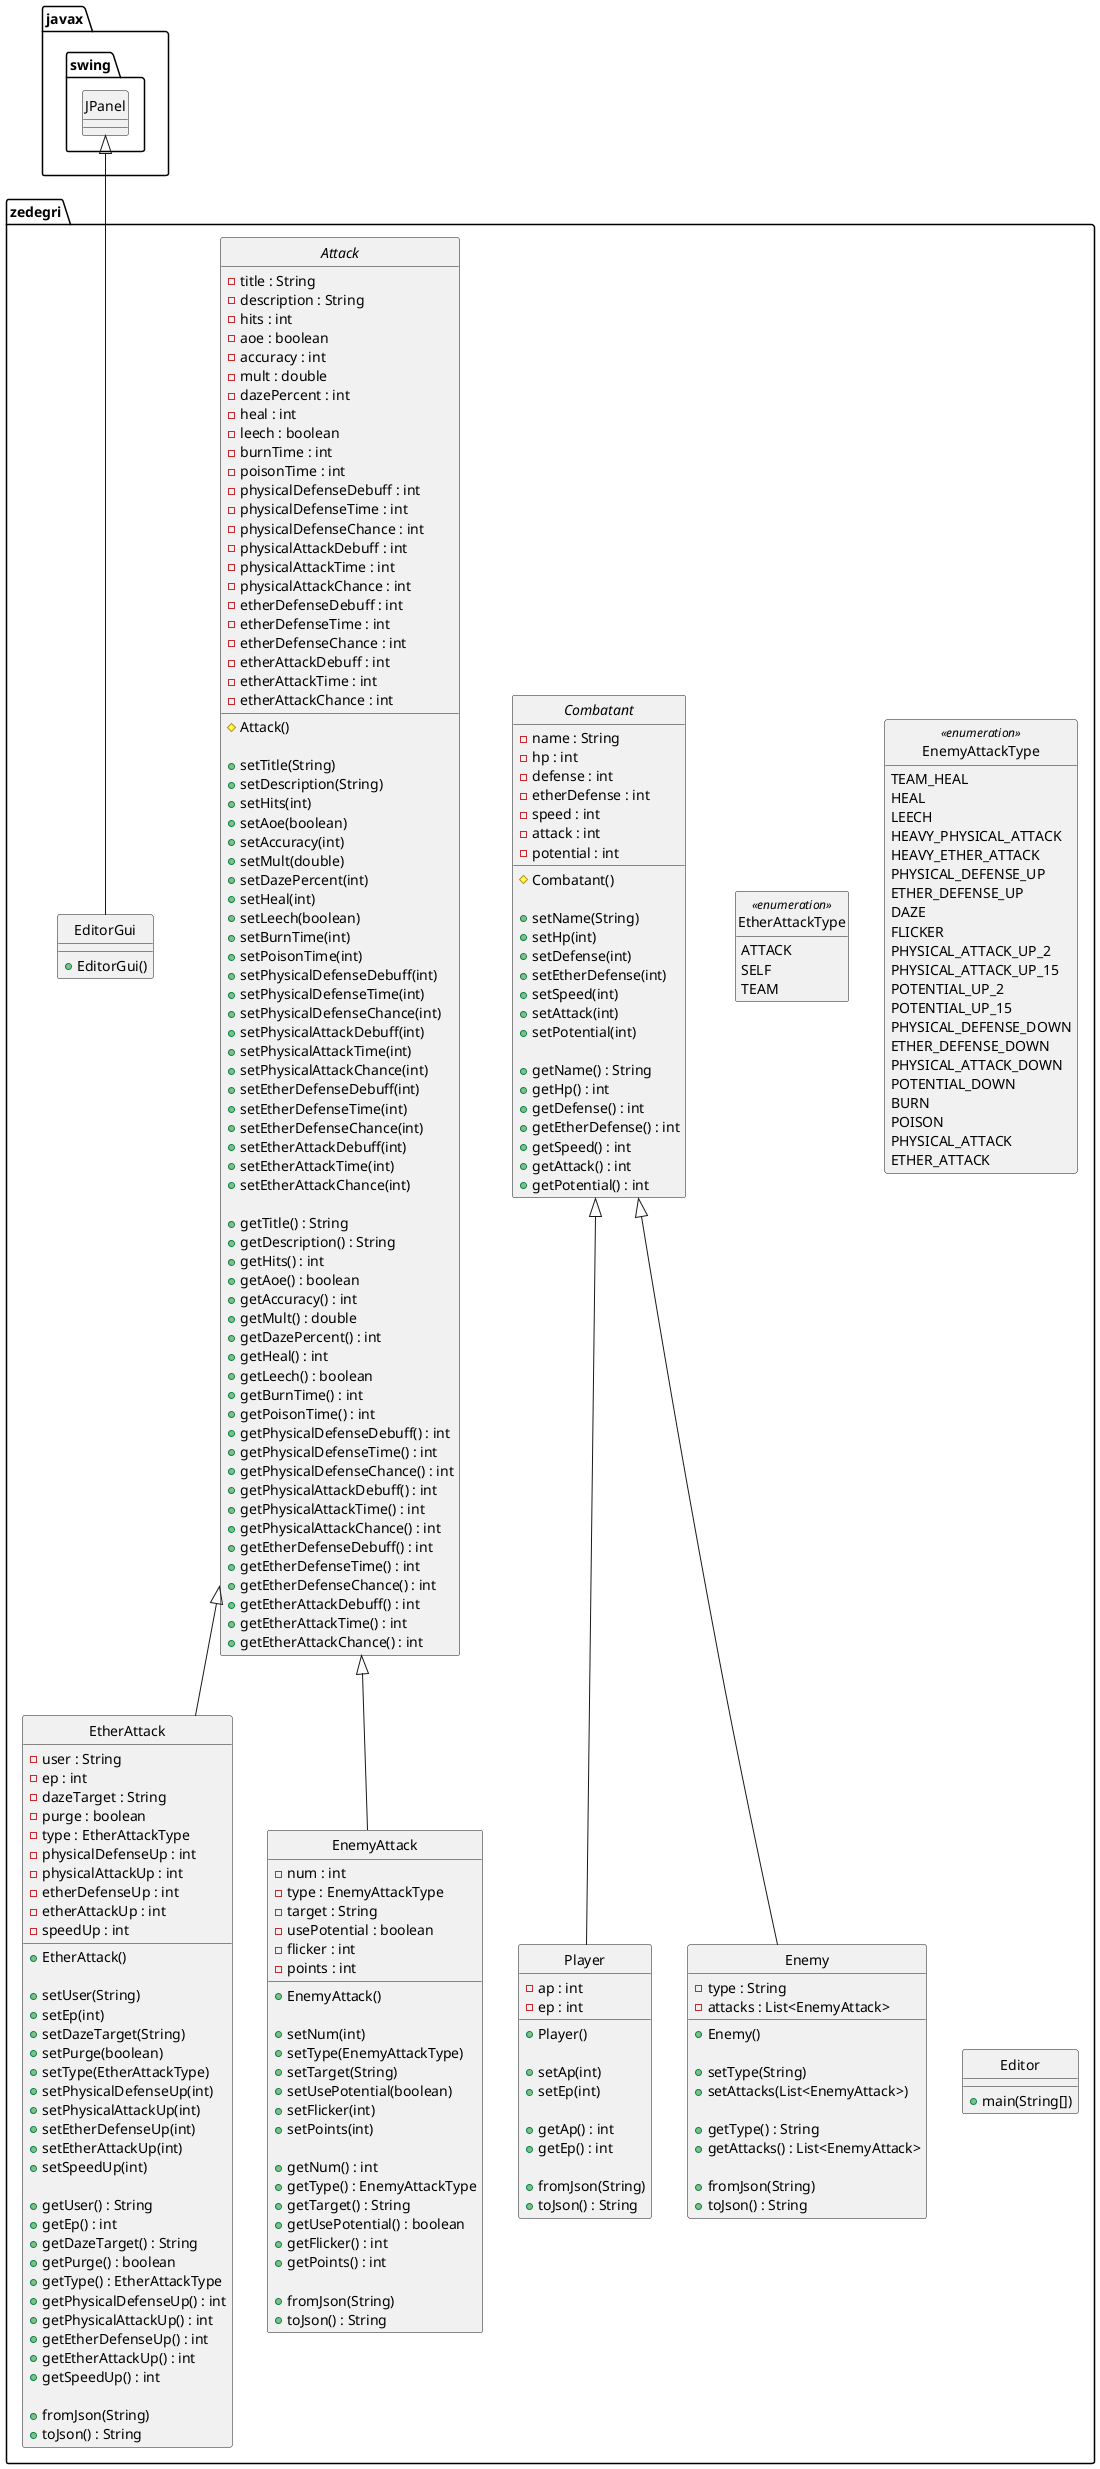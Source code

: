 @startuml
package zedegri {
    abstract class Combatant {
        - name : String
        - hp : int
        - defense : int
        - etherDefense : int
        - speed : int
        - attack : int
        - potential : int

        # Combatant()

        + setName(String)
        + setHp(int)
        + setDefense(int)
        + setEtherDefense(int)
        + setSpeed(int)
        + setAttack(int)
        + setPotential(int)

        + getName() : String
        + getHp() : int
        + getDefense() : int
        + getEtherDefense() : int
        + getSpeed() : int
        + getAttack() : int
        + getPotential() : int
    }

    class Player extends Combatant {
        - ap : int
        - ep : int

        + Player()

        + setAp(int)
        + setEp(int)

        + getAp() : int
        + getEp() : int

        + fromJson(String)
        + toJson() : String
    }

    class Enemy extends Combatant {
        - type : String
        - attacks : List<EnemyAttack>

        + Enemy()

        + setType(String)
        + setAttacks(List<EnemyAttack>)

        + getType() : String
        + getAttacks() : List<EnemyAttack>

        + fromJson(String)
        + toJson() : String
    }

    abstract class Attack {
        - title : String
        - description : String
        - hits : int
        - aoe : boolean
        - accuracy : int
        - mult : double
        - dazePercent : int
        - heal : int
        - leech : boolean
        - burnTime : int
        - poisonTime : int
        - physicalDefenseDebuff : int
        - physicalDefenseTime : int
        - physicalDefenseChance : int
        - physicalAttackDebuff : int
        - physicalAttackTime : int
        - physicalAttackChance : int
        - etherDefenseDebuff : int
        - etherDefenseTime : int
        - etherDefenseChance : int
        - etherAttackDebuff : int
        - etherAttackTime : int
        - etherAttackChance : int

        # Attack()

        + setTitle(String)
        + setDescription(String)
        + setHits(int)
        + setAoe(boolean)
        + setAccuracy(int)
        + setMult(double)
        + setDazePercent(int)
        + setHeal(int)
        + setLeech(boolean)
        + setBurnTime(int)
        + setPoisonTime(int)
        + setPhysicalDefenseDebuff(int)
        + setPhysicalDefenseTime(int)
        + setPhysicalDefenseChance(int)
        + setPhysicalAttackDebuff(int)
        + setPhysicalAttackTime(int)
        + setPhysicalAttackChance(int)
        + setEtherDefenseDebuff(int)
        + setEtherDefenseTime(int)
        + setEtherDefenseChance(int)
        + setEtherAttackDebuff(int)
        + setEtherAttackTime(int)
        + setEtherAttackChance(int)

        + getTitle() : String
        + getDescription() : String
        + getHits() : int
        + getAoe() : boolean
        + getAccuracy() : int
        + getMult() : double
        + getDazePercent() : int
        + getHeal() : int
        + getLeech() : boolean
        + getBurnTime() : int
        + getPoisonTime() : int
        + getPhysicalDefenseDebuff() : int
        + getPhysicalDefenseTime() : int
        + getPhysicalDefenseChance() : int
        + getPhysicalAttackDebuff() : int
        + getPhysicalAttackTime() : int
        + getPhysicalAttackChance() : int
        + getEtherDefenseDebuff() : int
        + getEtherDefenseTime() : int
        + getEtherDefenseChance() : int
        + getEtherAttackDebuff() : int
        + getEtherAttackTime() : int
        + getEtherAttackChance() : int
    }

    class EtherAttack extends Attack {
        - user : String
        - ep : int
        - dazeTarget : String
        - purge : boolean
        - type : EtherAttackType
        - physicalDefenseUp : int
        - physicalAttackUp : int
        - etherDefenseUp : int
        - etherAttackUp : int
        - speedUp : int

        + EtherAttack()

        + setUser(String)
        + setEp(int)
        + setDazeTarget(String)
        + setPurge(boolean)
        + setType(EtherAttackType)
        + setPhysicalDefenseUp(int)
        + setPhysicalAttackUp(int)
        + setEtherDefenseUp(int)
        + setEtherAttackUp(int)
        + setSpeedUp(int)

        + getUser() : String
        + getEp() : int
        + getDazeTarget() : String
        + getPurge() : boolean
        + getType() : EtherAttackType
        + getPhysicalDefenseUp() : int
        + getPhysicalAttackUp() : int
        + getEtherDefenseUp() : int
        + getEtherAttackUp() : int
        + getSpeedUp() : int

        + fromJson(String)
        + toJson() : String
    }

    class EnemyAttack extends Attack {
        - num : int
        - type : EnemyAttackType
        - target : String
        - usePotential : boolean
        - flicker : int
        - points : int

        + EnemyAttack()

        + setNum(int)
        + setType(EnemyAttackType)
        + setTarget(String)
        + setUsePotential(boolean)
        + setFlicker(int)
        + setPoints(int)

        + getNum() : int
        + getType() : EnemyAttackType
        + getTarget() : String
        + getUsePotential() : boolean
        + getFlicker() : int
        + getPoints() : int

        + fromJson(String)
        + toJson() : String
    }

    enum EtherAttackType <<enumeration>> {
        ATTACK
        SELF
        TEAM
    }

    enum EnemyAttackType <<enumeration>> {
        TEAM_HEAL
        HEAL
        LEECH
        HEAVY_PHYSICAL_ATTACK
        HEAVY_ETHER_ATTACK
        PHYSICAL_DEFENSE_UP
        ETHER_DEFENSE_UP
        DAZE
        FLICKER
        PHYSICAL_ATTACK_UP_2
        PHYSICAL_ATTACK_UP_15
        POTENTIAL_UP_2
        POTENTIAL_UP_15
        PHYSICAL_DEFENSE_DOWN
        ETHER_DEFENSE_DOWN
        PHYSICAL_ATTACK_DOWN
        POTENTIAL_DOWN
        BURN
        POISON
        PHYSICAL_ATTACK
        ETHER_ATTACK
    }

    class Editor {
         + main(String[])
     }

     class EditorGui {
         + EditorGui()
     }
}
class zedegri.EditorGui extends javax.swing.JPanel

hide circle
hide enum methods
@enduml